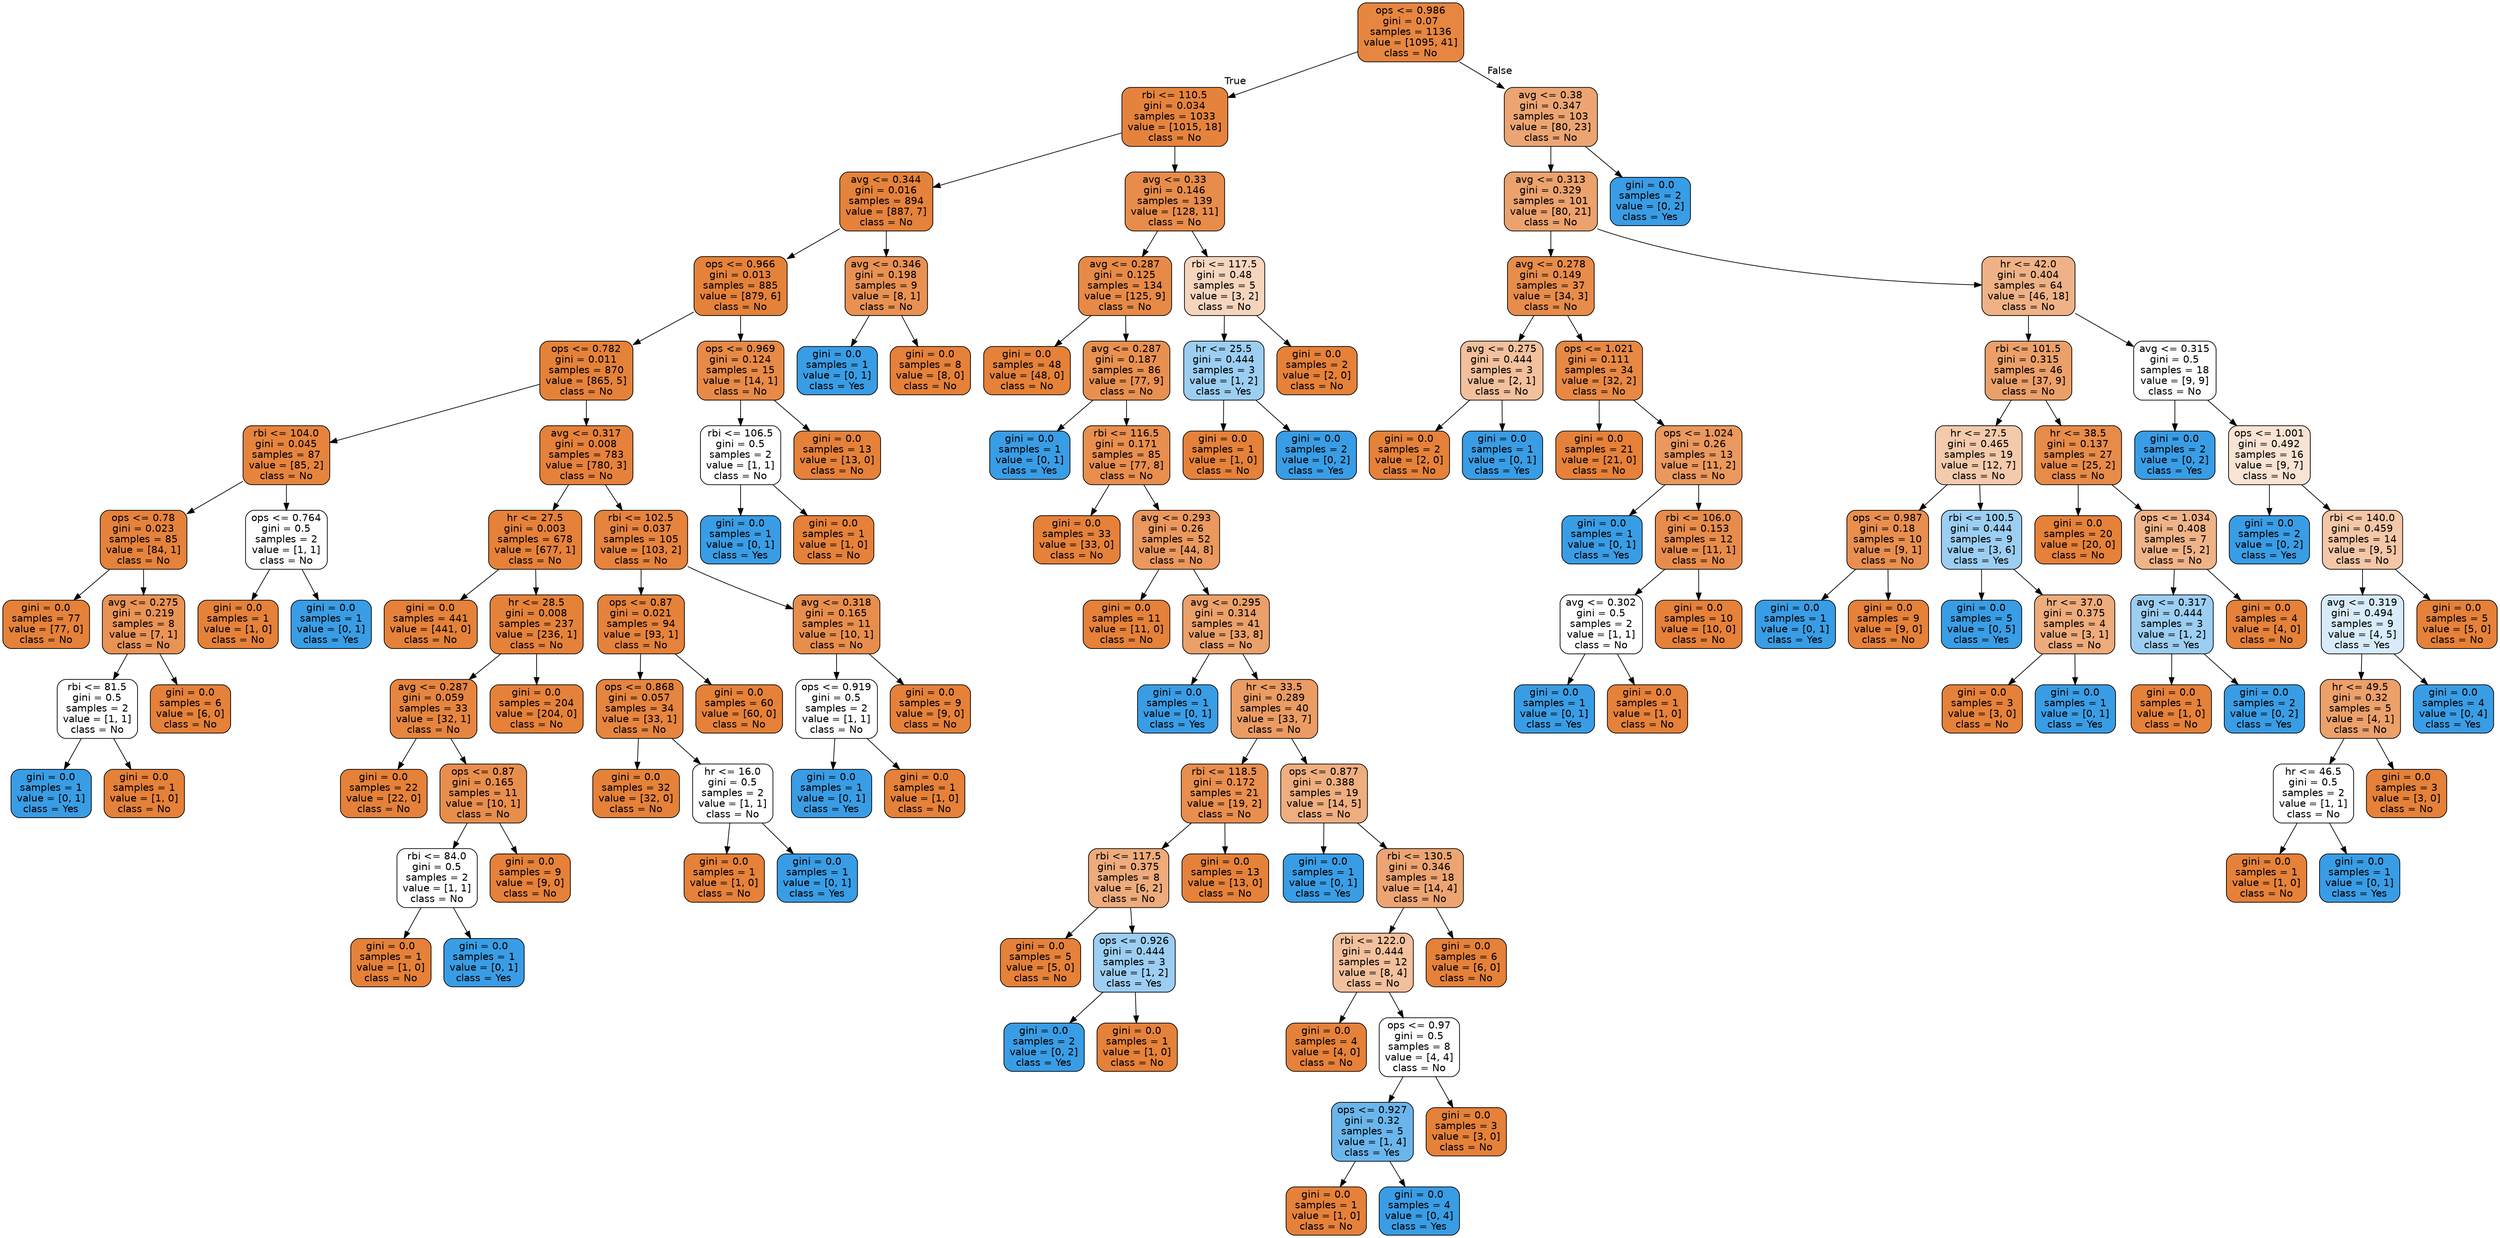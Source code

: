 digraph Tree {
node [shape=box, style="filled, rounded", color="black", fontname=helvetica] ;
edge [fontname=helvetica] ;
0 [label="ops <= 0.986\ngini = 0.07\nsamples = 1136\nvalue = [1095, 41]\nclass = No", fillcolor="#e68640"] ;
1 [label="rbi <= 110.5\ngini = 0.034\nsamples = 1033\nvalue = [1015, 18]\nclass = No", fillcolor="#e5833d"] ;
0 -> 1 [labeldistance=2.5, labelangle=45, headlabel="True"] ;
2 [label="avg <= 0.344\ngini = 0.016\nsamples = 894\nvalue = [887, 7]\nclass = No", fillcolor="#e5823b"] ;
1 -> 2 ;
3 [label="ops <= 0.966\ngini = 0.013\nsamples = 885\nvalue = [879, 6]\nclass = No", fillcolor="#e5823a"] ;
2 -> 3 ;
4 [label="ops <= 0.782\ngini = 0.011\nsamples = 870\nvalue = [865, 5]\nclass = No", fillcolor="#e5823a"] ;
3 -> 4 ;
5 [label="rbi <= 104.0\ngini = 0.045\nsamples = 87\nvalue = [85, 2]\nclass = No", fillcolor="#e6843e"] ;
4 -> 5 ;
6 [label="ops <= 0.78\ngini = 0.023\nsamples = 85\nvalue = [84, 1]\nclass = No", fillcolor="#e5823b"] ;
5 -> 6 ;
7 [label="gini = 0.0\nsamples = 77\nvalue = [77, 0]\nclass = No", fillcolor="#e58139"] ;
6 -> 7 ;
8 [label="avg <= 0.275\ngini = 0.219\nsamples = 8\nvalue = [7, 1]\nclass = No", fillcolor="#e99355"] ;
6 -> 8 ;
9 [label="rbi <= 81.5\ngini = 0.5\nsamples = 2\nvalue = [1, 1]\nclass = No", fillcolor="#ffffff"] ;
8 -> 9 ;
10 [label="gini = 0.0\nsamples = 1\nvalue = [0, 1]\nclass = Yes", fillcolor="#399de5"] ;
9 -> 10 ;
11 [label="gini = 0.0\nsamples = 1\nvalue = [1, 0]\nclass = No", fillcolor="#e58139"] ;
9 -> 11 ;
12 [label="gini = 0.0\nsamples = 6\nvalue = [6, 0]\nclass = No", fillcolor="#e58139"] ;
8 -> 12 ;
13 [label="ops <= 0.764\ngini = 0.5\nsamples = 2\nvalue = [1, 1]\nclass = No", fillcolor="#ffffff"] ;
5 -> 13 ;
14 [label="gini = 0.0\nsamples = 1\nvalue = [1, 0]\nclass = No", fillcolor="#e58139"] ;
13 -> 14 ;
15 [label="gini = 0.0\nsamples = 1\nvalue = [0, 1]\nclass = Yes", fillcolor="#399de5"] ;
13 -> 15 ;
16 [label="avg <= 0.317\ngini = 0.008\nsamples = 783\nvalue = [780, 3]\nclass = No", fillcolor="#e5813a"] ;
4 -> 16 ;
17 [label="hr <= 27.5\ngini = 0.003\nsamples = 678\nvalue = [677, 1]\nclass = No", fillcolor="#e58139"] ;
16 -> 17 ;
18 [label="gini = 0.0\nsamples = 441\nvalue = [441, 0]\nclass = No", fillcolor="#e58139"] ;
17 -> 18 ;
19 [label="hr <= 28.5\ngini = 0.008\nsamples = 237\nvalue = [236, 1]\nclass = No", fillcolor="#e5823a"] ;
17 -> 19 ;
20 [label="avg <= 0.287\ngini = 0.059\nsamples = 33\nvalue = [32, 1]\nclass = No", fillcolor="#e6853f"] ;
19 -> 20 ;
21 [label="gini = 0.0\nsamples = 22\nvalue = [22, 0]\nclass = No", fillcolor="#e58139"] ;
20 -> 21 ;
22 [label="ops <= 0.87\ngini = 0.165\nsamples = 11\nvalue = [10, 1]\nclass = No", fillcolor="#e88e4d"] ;
20 -> 22 ;
23 [label="rbi <= 84.0\ngini = 0.5\nsamples = 2\nvalue = [1, 1]\nclass = No", fillcolor="#ffffff"] ;
22 -> 23 ;
24 [label="gini = 0.0\nsamples = 1\nvalue = [1, 0]\nclass = No", fillcolor="#e58139"] ;
23 -> 24 ;
25 [label="gini = 0.0\nsamples = 1\nvalue = [0, 1]\nclass = Yes", fillcolor="#399de5"] ;
23 -> 25 ;
26 [label="gini = 0.0\nsamples = 9\nvalue = [9, 0]\nclass = No", fillcolor="#e58139"] ;
22 -> 26 ;
27 [label="gini = 0.0\nsamples = 204\nvalue = [204, 0]\nclass = No", fillcolor="#e58139"] ;
19 -> 27 ;
28 [label="rbi <= 102.5\ngini = 0.037\nsamples = 105\nvalue = [103, 2]\nclass = No", fillcolor="#e6833d"] ;
16 -> 28 ;
29 [label="ops <= 0.87\ngini = 0.021\nsamples = 94\nvalue = [93, 1]\nclass = No", fillcolor="#e5823b"] ;
28 -> 29 ;
30 [label="ops <= 0.868\ngini = 0.057\nsamples = 34\nvalue = [33, 1]\nclass = No", fillcolor="#e6853f"] ;
29 -> 30 ;
31 [label="gini = 0.0\nsamples = 32\nvalue = [32, 0]\nclass = No", fillcolor="#e58139"] ;
30 -> 31 ;
32 [label="hr <= 16.0\ngini = 0.5\nsamples = 2\nvalue = [1, 1]\nclass = No", fillcolor="#ffffff"] ;
30 -> 32 ;
33 [label="gini = 0.0\nsamples = 1\nvalue = [1, 0]\nclass = No", fillcolor="#e58139"] ;
32 -> 33 ;
34 [label="gini = 0.0\nsamples = 1\nvalue = [0, 1]\nclass = Yes", fillcolor="#399de5"] ;
32 -> 34 ;
35 [label="gini = 0.0\nsamples = 60\nvalue = [60, 0]\nclass = No", fillcolor="#e58139"] ;
29 -> 35 ;
36 [label="avg <= 0.318\ngini = 0.165\nsamples = 11\nvalue = [10, 1]\nclass = No", fillcolor="#e88e4d"] ;
28 -> 36 ;
37 [label="ops <= 0.919\ngini = 0.5\nsamples = 2\nvalue = [1, 1]\nclass = No", fillcolor="#ffffff"] ;
36 -> 37 ;
38 [label="gini = 0.0\nsamples = 1\nvalue = [0, 1]\nclass = Yes", fillcolor="#399de5"] ;
37 -> 38 ;
39 [label="gini = 0.0\nsamples = 1\nvalue = [1, 0]\nclass = No", fillcolor="#e58139"] ;
37 -> 39 ;
40 [label="gini = 0.0\nsamples = 9\nvalue = [9, 0]\nclass = No", fillcolor="#e58139"] ;
36 -> 40 ;
41 [label="ops <= 0.969\ngini = 0.124\nsamples = 15\nvalue = [14, 1]\nclass = No", fillcolor="#e78a47"] ;
3 -> 41 ;
42 [label="rbi <= 106.5\ngini = 0.5\nsamples = 2\nvalue = [1, 1]\nclass = No", fillcolor="#ffffff"] ;
41 -> 42 ;
43 [label="gini = 0.0\nsamples = 1\nvalue = [0, 1]\nclass = Yes", fillcolor="#399de5"] ;
42 -> 43 ;
44 [label="gini = 0.0\nsamples = 1\nvalue = [1, 0]\nclass = No", fillcolor="#e58139"] ;
42 -> 44 ;
45 [label="gini = 0.0\nsamples = 13\nvalue = [13, 0]\nclass = No", fillcolor="#e58139"] ;
41 -> 45 ;
46 [label="avg <= 0.346\ngini = 0.198\nsamples = 9\nvalue = [8, 1]\nclass = No", fillcolor="#e89152"] ;
2 -> 46 ;
47 [label="gini = 0.0\nsamples = 1\nvalue = [0, 1]\nclass = Yes", fillcolor="#399de5"] ;
46 -> 47 ;
48 [label="gini = 0.0\nsamples = 8\nvalue = [8, 0]\nclass = No", fillcolor="#e58139"] ;
46 -> 48 ;
49 [label="avg <= 0.33\ngini = 0.146\nsamples = 139\nvalue = [128, 11]\nclass = No", fillcolor="#e78c4a"] ;
1 -> 49 ;
50 [label="avg <= 0.287\ngini = 0.125\nsamples = 134\nvalue = [125, 9]\nclass = No", fillcolor="#e78a47"] ;
49 -> 50 ;
51 [label="gini = 0.0\nsamples = 48\nvalue = [48, 0]\nclass = No", fillcolor="#e58139"] ;
50 -> 51 ;
52 [label="avg <= 0.287\ngini = 0.187\nsamples = 86\nvalue = [77, 9]\nclass = No", fillcolor="#e89050"] ;
50 -> 52 ;
53 [label="gini = 0.0\nsamples = 1\nvalue = [0, 1]\nclass = Yes", fillcolor="#399de5"] ;
52 -> 53 ;
54 [label="rbi <= 116.5\ngini = 0.171\nsamples = 85\nvalue = [77, 8]\nclass = No", fillcolor="#e88e4e"] ;
52 -> 54 ;
55 [label="gini = 0.0\nsamples = 33\nvalue = [33, 0]\nclass = No", fillcolor="#e58139"] ;
54 -> 55 ;
56 [label="avg <= 0.293\ngini = 0.26\nsamples = 52\nvalue = [44, 8]\nclass = No", fillcolor="#ea985d"] ;
54 -> 56 ;
57 [label="gini = 0.0\nsamples = 11\nvalue = [11, 0]\nclass = No", fillcolor="#e58139"] ;
56 -> 57 ;
58 [label="avg <= 0.295\ngini = 0.314\nsamples = 41\nvalue = [33, 8]\nclass = No", fillcolor="#eba069"] ;
56 -> 58 ;
59 [label="gini = 0.0\nsamples = 1\nvalue = [0, 1]\nclass = Yes", fillcolor="#399de5"] ;
58 -> 59 ;
60 [label="hr <= 33.5\ngini = 0.289\nsamples = 40\nvalue = [33, 7]\nclass = No", fillcolor="#eb9c63"] ;
58 -> 60 ;
61 [label="rbi <= 118.5\ngini = 0.172\nsamples = 21\nvalue = [19, 2]\nclass = No", fillcolor="#e88e4e"] ;
60 -> 61 ;
62 [label="rbi <= 117.5\ngini = 0.375\nsamples = 8\nvalue = [6, 2]\nclass = No", fillcolor="#eeab7b"] ;
61 -> 62 ;
63 [label="gini = 0.0\nsamples = 5\nvalue = [5, 0]\nclass = No", fillcolor="#e58139"] ;
62 -> 63 ;
64 [label="ops <= 0.926\ngini = 0.444\nsamples = 3\nvalue = [1, 2]\nclass = Yes", fillcolor="#9ccef2"] ;
62 -> 64 ;
65 [label="gini = 0.0\nsamples = 2\nvalue = [0, 2]\nclass = Yes", fillcolor="#399de5"] ;
64 -> 65 ;
66 [label="gini = 0.0\nsamples = 1\nvalue = [1, 0]\nclass = No", fillcolor="#e58139"] ;
64 -> 66 ;
67 [label="gini = 0.0\nsamples = 13\nvalue = [13, 0]\nclass = No", fillcolor="#e58139"] ;
61 -> 67 ;
68 [label="ops <= 0.877\ngini = 0.388\nsamples = 19\nvalue = [14, 5]\nclass = No", fillcolor="#eeae80"] ;
60 -> 68 ;
69 [label="gini = 0.0\nsamples = 1\nvalue = [0, 1]\nclass = Yes", fillcolor="#399de5"] ;
68 -> 69 ;
70 [label="rbi <= 130.5\ngini = 0.346\nsamples = 18\nvalue = [14, 4]\nclass = No", fillcolor="#eca572"] ;
68 -> 70 ;
71 [label="rbi <= 122.0\ngini = 0.444\nsamples = 12\nvalue = [8, 4]\nclass = No", fillcolor="#f2c09c"] ;
70 -> 71 ;
72 [label="gini = 0.0\nsamples = 4\nvalue = [4, 0]\nclass = No", fillcolor="#e58139"] ;
71 -> 72 ;
73 [label="ops <= 0.97\ngini = 0.5\nsamples = 8\nvalue = [4, 4]\nclass = No", fillcolor="#ffffff"] ;
71 -> 73 ;
74 [label="ops <= 0.927\ngini = 0.32\nsamples = 5\nvalue = [1, 4]\nclass = Yes", fillcolor="#6ab6ec"] ;
73 -> 74 ;
75 [label="gini = 0.0\nsamples = 1\nvalue = [1, 0]\nclass = No", fillcolor="#e58139"] ;
74 -> 75 ;
76 [label="gini = 0.0\nsamples = 4\nvalue = [0, 4]\nclass = Yes", fillcolor="#399de5"] ;
74 -> 76 ;
77 [label="gini = 0.0\nsamples = 3\nvalue = [3, 0]\nclass = No", fillcolor="#e58139"] ;
73 -> 77 ;
78 [label="gini = 0.0\nsamples = 6\nvalue = [6, 0]\nclass = No", fillcolor="#e58139"] ;
70 -> 78 ;
79 [label="rbi <= 117.5\ngini = 0.48\nsamples = 5\nvalue = [3, 2]\nclass = No", fillcolor="#f6d5bd"] ;
49 -> 79 ;
80 [label="hr <= 25.5\ngini = 0.444\nsamples = 3\nvalue = [1, 2]\nclass = Yes", fillcolor="#9ccef2"] ;
79 -> 80 ;
81 [label="gini = 0.0\nsamples = 1\nvalue = [1, 0]\nclass = No", fillcolor="#e58139"] ;
80 -> 81 ;
82 [label="gini = 0.0\nsamples = 2\nvalue = [0, 2]\nclass = Yes", fillcolor="#399de5"] ;
80 -> 82 ;
83 [label="gini = 0.0\nsamples = 2\nvalue = [2, 0]\nclass = No", fillcolor="#e58139"] ;
79 -> 83 ;
84 [label="avg <= 0.38\ngini = 0.347\nsamples = 103\nvalue = [80, 23]\nclass = No", fillcolor="#eca572"] ;
0 -> 84 [labeldistance=2.5, labelangle=-45, headlabel="False"] ;
85 [label="avg <= 0.313\ngini = 0.329\nsamples = 101\nvalue = [80, 21]\nclass = No", fillcolor="#eca26d"] ;
84 -> 85 ;
86 [label="avg <= 0.278\ngini = 0.149\nsamples = 37\nvalue = [34, 3]\nclass = No", fillcolor="#e78c4a"] ;
85 -> 86 ;
87 [label="avg <= 0.275\ngini = 0.444\nsamples = 3\nvalue = [2, 1]\nclass = No", fillcolor="#f2c09c"] ;
86 -> 87 ;
88 [label="gini = 0.0\nsamples = 2\nvalue = [2, 0]\nclass = No", fillcolor="#e58139"] ;
87 -> 88 ;
89 [label="gini = 0.0\nsamples = 1\nvalue = [0, 1]\nclass = Yes", fillcolor="#399de5"] ;
87 -> 89 ;
90 [label="ops <= 1.021\ngini = 0.111\nsamples = 34\nvalue = [32, 2]\nclass = No", fillcolor="#e78945"] ;
86 -> 90 ;
91 [label="gini = 0.0\nsamples = 21\nvalue = [21, 0]\nclass = No", fillcolor="#e58139"] ;
90 -> 91 ;
92 [label="ops <= 1.024\ngini = 0.26\nsamples = 13\nvalue = [11, 2]\nclass = No", fillcolor="#ea985d"] ;
90 -> 92 ;
93 [label="gini = 0.0\nsamples = 1\nvalue = [0, 1]\nclass = Yes", fillcolor="#399de5"] ;
92 -> 93 ;
94 [label="rbi <= 106.0\ngini = 0.153\nsamples = 12\nvalue = [11, 1]\nclass = No", fillcolor="#e78c4b"] ;
92 -> 94 ;
95 [label="avg <= 0.302\ngini = 0.5\nsamples = 2\nvalue = [1, 1]\nclass = No", fillcolor="#ffffff"] ;
94 -> 95 ;
96 [label="gini = 0.0\nsamples = 1\nvalue = [0, 1]\nclass = Yes", fillcolor="#399de5"] ;
95 -> 96 ;
97 [label="gini = 0.0\nsamples = 1\nvalue = [1, 0]\nclass = No", fillcolor="#e58139"] ;
95 -> 97 ;
98 [label="gini = 0.0\nsamples = 10\nvalue = [10, 0]\nclass = No", fillcolor="#e58139"] ;
94 -> 98 ;
99 [label="hr <= 42.0\ngini = 0.404\nsamples = 64\nvalue = [46, 18]\nclass = No", fillcolor="#efb286"] ;
85 -> 99 ;
100 [label="rbi <= 101.5\ngini = 0.315\nsamples = 46\nvalue = [37, 9]\nclass = No", fillcolor="#eba069"] ;
99 -> 100 ;
101 [label="hr <= 27.5\ngini = 0.465\nsamples = 19\nvalue = [12, 7]\nclass = No", fillcolor="#f4caac"] ;
100 -> 101 ;
102 [label="ops <= 0.987\ngini = 0.18\nsamples = 10\nvalue = [9, 1]\nclass = No", fillcolor="#e88f4f"] ;
101 -> 102 ;
103 [label="gini = 0.0\nsamples = 1\nvalue = [0, 1]\nclass = Yes", fillcolor="#399de5"] ;
102 -> 103 ;
104 [label="gini = 0.0\nsamples = 9\nvalue = [9, 0]\nclass = No", fillcolor="#e58139"] ;
102 -> 104 ;
105 [label="rbi <= 100.5\ngini = 0.444\nsamples = 9\nvalue = [3, 6]\nclass = Yes", fillcolor="#9ccef2"] ;
101 -> 105 ;
106 [label="gini = 0.0\nsamples = 5\nvalue = [0, 5]\nclass = Yes", fillcolor="#399de5"] ;
105 -> 106 ;
107 [label="hr <= 37.0\ngini = 0.375\nsamples = 4\nvalue = [3, 1]\nclass = No", fillcolor="#eeab7b"] ;
105 -> 107 ;
108 [label="gini = 0.0\nsamples = 3\nvalue = [3, 0]\nclass = No", fillcolor="#e58139"] ;
107 -> 108 ;
109 [label="gini = 0.0\nsamples = 1\nvalue = [0, 1]\nclass = Yes", fillcolor="#399de5"] ;
107 -> 109 ;
110 [label="hr <= 38.5\ngini = 0.137\nsamples = 27\nvalue = [25, 2]\nclass = No", fillcolor="#e78b49"] ;
100 -> 110 ;
111 [label="gini = 0.0\nsamples = 20\nvalue = [20, 0]\nclass = No", fillcolor="#e58139"] ;
110 -> 111 ;
112 [label="ops <= 1.034\ngini = 0.408\nsamples = 7\nvalue = [5, 2]\nclass = No", fillcolor="#efb388"] ;
110 -> 112 ;
113 [label="avg <= 0.317\ngini = 0.444\nsamples = 3\nvalue = [1, 2]\nclass = Yes", fillcolor="#9ccef2"] ;
112 -> 113 ;
114 [label="gini = 0.0\nsamples = 1\nvalue = [1, 0]\nclass = No", fillcolor="#e58139"] ;
113 -> 114 ;
115 [label="gini = 0.0\nsamples = 2\nvalue = [0, 2]\nclass = Yes", fillcolor="#399de5"] ;
113 -> 115 ;
116 [label="gini = 0.0\nsamples = 4\nvalue = [4, 0]\nclass = No", fillcolor="#e58139"] ;
112 -> 116 ;
117 [label="avg <= 0.315\ngini = 0.5\nsamples = 18\nvalue = [9, 9]\nclass = No", fillcolor="#ffffff"] ;
99 -> 117 ;
118 [label="gini = 0.0\nsamples = 2\nvalue = [0, 2]\nclass = Yes", fillcolor="#399de5"] ;
117 -> 118 ;
119 [label="ops <= 1.001\ngini = 0.492\nsamples = 16\nvalue = [9, 7]\nclass = No", fillcolor="#f9e3d3"] ;
117 -> 119 ;
120 [label="gini = 0.0\nsamples = 2\nvalue = [0, 2]\nclass = Yes", fillcolor="#399de5"] ;
119 -> 120 ;
121 [label="rbi <= 140.0\ngini = 0.459\nsamples = 14\nvalue = [9, 5]\nclass = No", fillcolor="#f3c7a7"] ;
119 -> 121 ;
122 [label="avg <= 0.319\ngini = 0.494\nsamples = 9\nvalue = [4, 5]\nclass = Yes", fillcolor="#d7ebfa"] ;
121 -> 122 ;
123 [label="hr <= 49.5\ngini = 0.32\nsamples = 5\nvalue = [4, 1]\nclass = No", fillcolor="#eca06a"] ;
122 -> 123 ;
124 [label="hr <= 46.5\ngini = 0.5\nsamples = 2\nvalue = [1, 1]\nclass = No", fillcolor="#ffffff"] ;
123 -> 124 ;
125 [label="gini = 0.0\nsamples = 1\nvalue = [1, 0]\nclass = No", fillcolor="#e58139"] ;
124 -> 125 ;
126 [label="gini = 0.0\nsamples = 1\nvalue = [0, 1]\nclass = Yes", fillcolor="#399de5"] ;
124 -> 126 ;
127 [label="gini = 0.0\nsamples = 3\nvalue = [3, 0]\nclass = No", fillcolor="#e58139"] ;
123 -> 127 ;
128 [label="gini = 0.0\nsamples = 4\nvalue = [0, 4]\nclass = Yes", fillcolor="#399de5"] ;
122 -> 128 ;
129 [label="gini = 0.0\nsamples = 5\nvalue = [5, 0]\nclass = No", fillcolor="#e58139"] ;
121 -> 129 ;
130 [label="gini = 0.0\nsamples = 2\nvalue = [0, 2]\nclass = Yes", fillcolor="#399de5"] ;
84 -> 130 ;
}